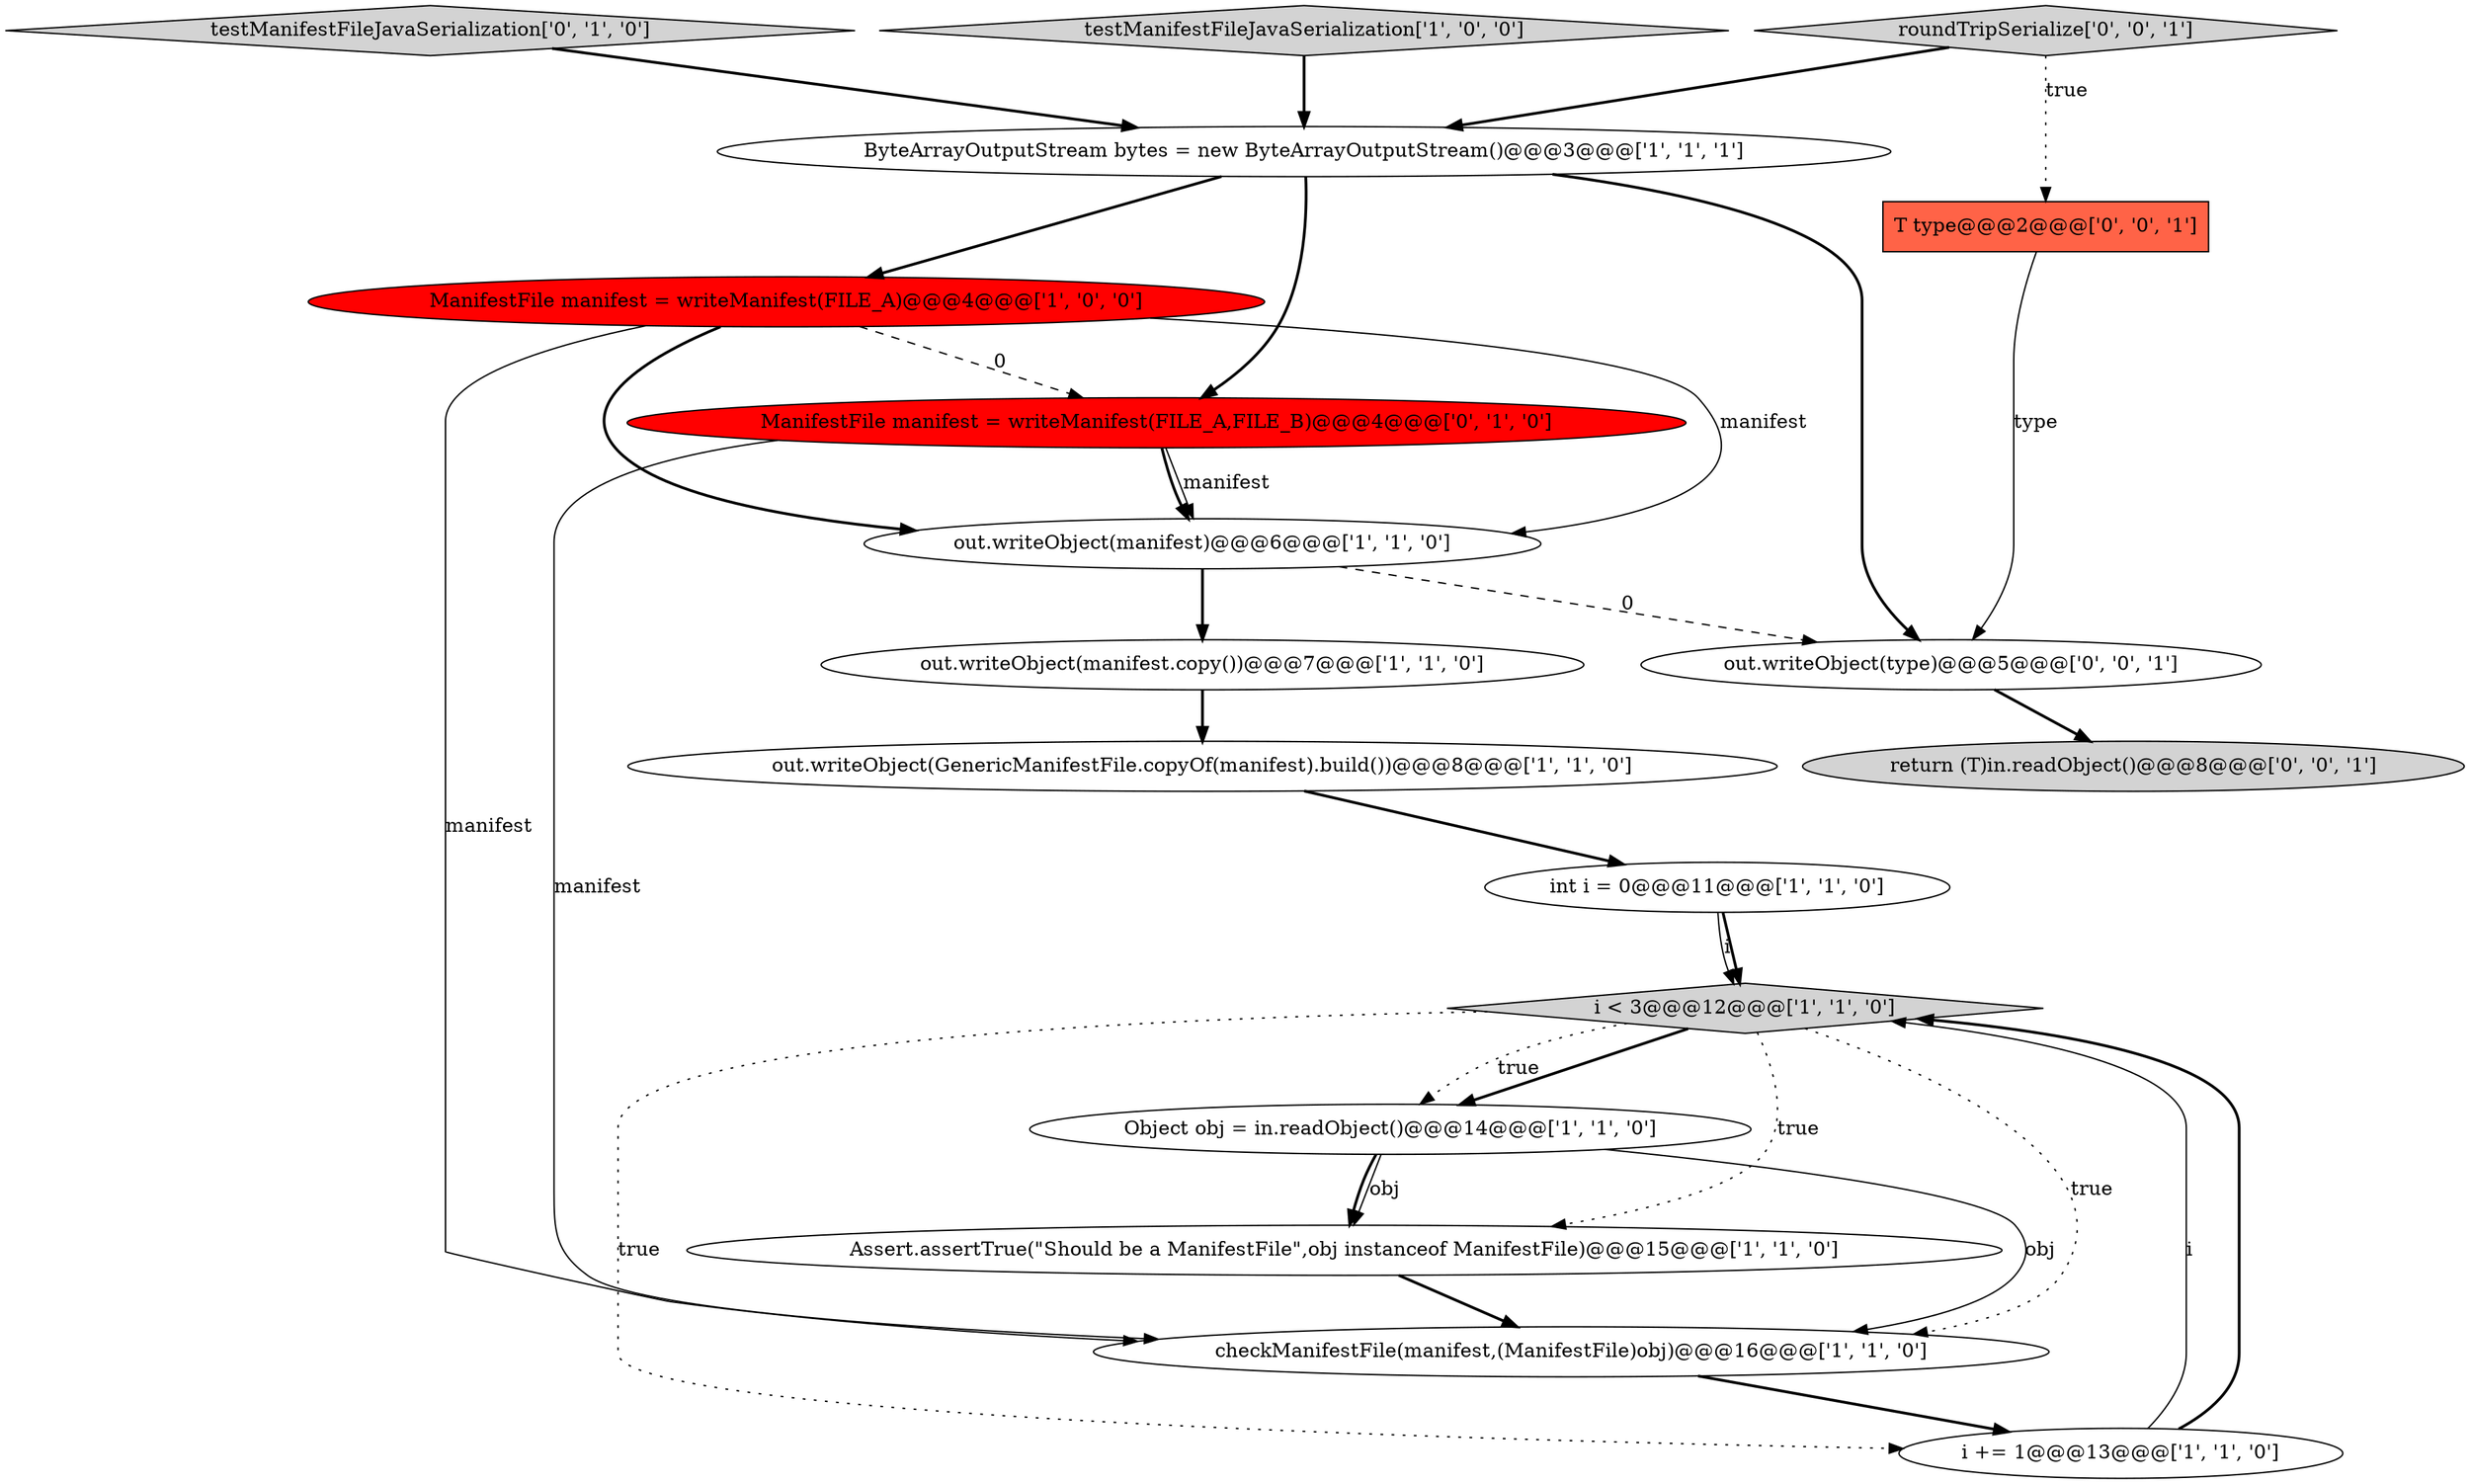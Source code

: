 digraph {
14 [style = filled, label = "T type@@@2@@@['0', '0', '1']", fillcolor = tomato, shape = box image = "AAA0AAABBB3BBB"];
3 [style = filled, label = "out.writeObject(manifest.copy())@@@7@@@['1', '1', '0']", fillcolor = white, shape = ellipse image = "AAA0AAABBB1BBB"];
4 [style = filled, label = "ManifestFile manifest = writeManifest(FILE_A)@@@4@@@['1', '0', '0']", fillcolor = red, shape = ellipse image = "AAA1AAABBB1BBB"];
5 [style = filled, label = "i < 3@@@12@@@['1', '1', '0']", fillcolor = lightgray, shape = diamond image = "AAA0AAABBB1BBB"];
1 [style = filled, label = "ByteArrayOutputStream bytes = new ByteArrayOutputStream()@@@3@@@['1', '1', '1']", fillcolor = white, shape = ellipse image = "AAA0AAABBB1BBB"];
2 [style = filled, label = "Object obj = in.readObject()@@@14@@@['1', '1', '0']", fillcolor = white, shape = ellipse image = "AAA0AAABBB1BBB"];
8 [style = filled, label = "out.writeObject(manifest)@@@6@@@['1', '1', '0']", fillcolor = white, shape = ellipse image = "AAA0AAABBB1BBB"];
9 [style = filled, label = "int i = 0@@@11@@@['1', '1', '0']", fillcolor = white, shape = ellipse image = "AAA0AAABBB1BBB"];
7 [style = filled, label = "Assert.assertTrue(\"Should be a ManifestFile\",obj instanceof ManifestFile)@@@15@@@['1', '1', '0']", fillcolor = white, shape = ellipse image = "AAA0AAABBB1BBB"];
13 [style = filled, label = "testManifestFileJavaSerialization['0', '1', '0']", fillcolor = lightgray, shape = diamond image = "AAA0AAABBB2BBB"];
16 [style = filled, label = "return (T)in.readObject()@@@8@@@['0', '0', '1']", fillcolor = lightgray, shape = ellipse image = "AAA0AAABBB3BBB"];
11 [style = filled, label = "out.writeObject(GenericManifestFile.copyOf(manifest).build())@@@8@@@['1', '1', '0']", fillcolor = white, shape = ellipse image = "AAA0AAABBB1BBB"];
6 [style = filled, label = "i += 1@@@13@@@['1', '1', '0']", fillcolor = white, shape = ellipse image = "AAA0AAABBB1BBB"];
12 [style = filled, label = "ManifestFile manifest = writeManifest(FILE_A,FILE_B)@@@4@@@['0', '1', '0']", fillcolor = red, shape = ellipse image = "AAA1AAABBB2BBB"];
15 [style = filled, label = "roundTripSerialize['0', '0', '1']", fillcolor = lightgray, shape = diamond image = "AAA0AAABBB3BBB"];
0 [style = filled, label = "checkManifestFile(manifest,(ManifestFile)obj)@@@16@@@['1', '1', '0']", fillcolor = white, shape = ellipse image = "AAA0AAABBB1BBB"];
10 [style = filled, label = "testManifestFileJavaSerialization['1', '0', '0']", fillcolor = lightgray, shape = diamond image = "AAA0AAABBB1BBB"];
17 [style = filled, label = "out.writeObject(type)@@@5@@@['0', '0', '1']", fillcolor = white, shape = ellipse image = "AAA0AAABBB3BBB"];
1->4 [style = bold, label=""];
4->8 [style = solid, label="manifest"];
0->6 [style = bold, label=""];
9->5 [style = solid, label="i"];
6->5 [style = solid, label="i"];
8->3 [style = bold, label=""];
3->11 [style = bold, label=""];
5->6 [style = dotted, label="true"];
7->0 [style = bold, label=""];
5->0 [style = dotted, label="true"];
15->14 [style = dotted, label="true"];
11->9 [style = bold, label=""];
2->7 [style = solid, label="obj"];
13->1 [style = bold, label=""];
1->17 [style = bold, label=""];
2->0 [style = solid, label="obj"];
4->12 [style = dashed, label="0"];
6->5 [style = bold, label=""];
5->2 [style = bold, label=""];
12->0 [style = solid, label="manifest"];
4->0 [style = solid, label="manifest"];
14->17 [style = solid, label="type"];
5->7 [style = dotted, label="true"];
12->8 [style = bold, label=""];
12->8 [style = solid, label="manifest"];
1->12 [style = bold, label=""];
9->5 [style = bold, label=""];
8->17 [style = dashed, label="0"];
4->8 [style = bold, label=""];
2->7 [style = bold, label=""];
10->1 [style = bold, label=""];
17->16 [style = bold, label=""];
5->2 [style = dotted, label="true"];
15->1 [style = bold, label=""];
}
